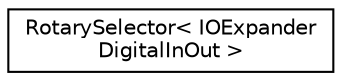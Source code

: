 digraph "Graphical Class Hierarchy"
{
  edge [fontname="Helvetica",fontsize="10",labelfontname="Helvetica",labelfontsize="10"];
  node [fontname="Helvetica",fontsize="10",shape=record];
  rankdir="LR";
  Node0 [label="RotarySelector\< IOExpander\lDigitalInOut \>",height=0.2,width=0.4,color="black", fillcolor="white", style="filled",URL="$class_rotary_selector.html"];
}

